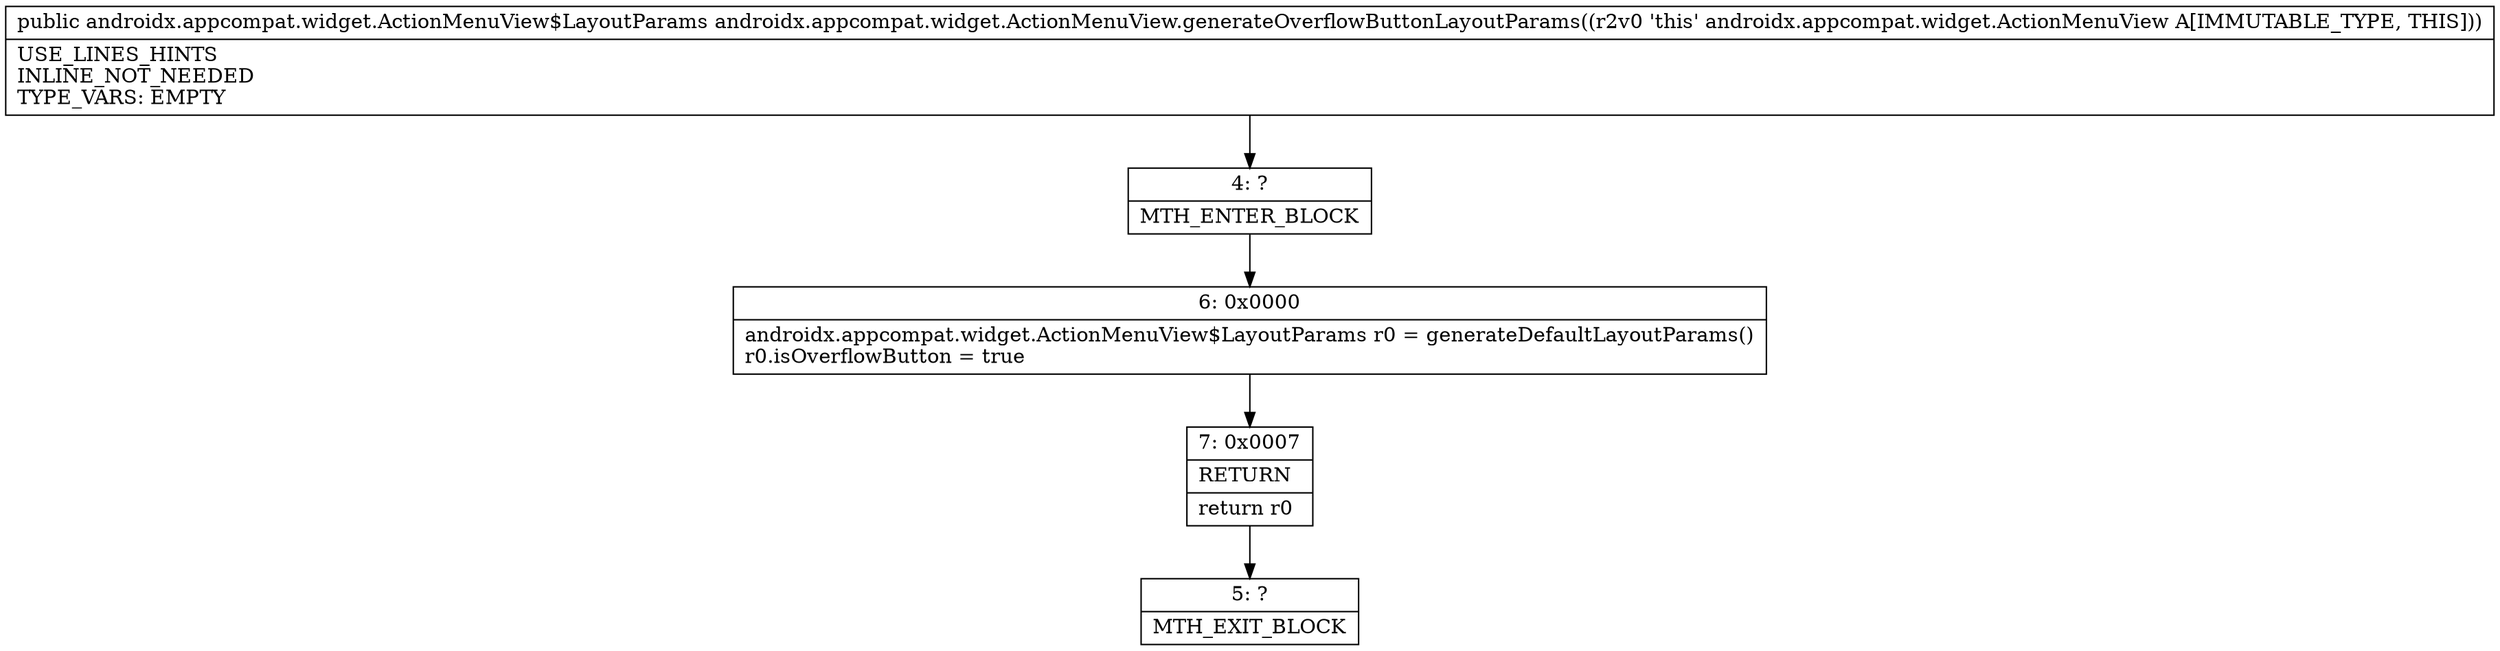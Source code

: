 digraph "CFG forandroidx.appcompat.widget.ActionMenuView.generateOverflowButtonLayoutParams()Landroidx\/appcompat\/widget\/ActionMenuView$LayoutParams;" {
Node_4 [shape=record,label="{4\:\ ?|MTH_ENTER_BLOCK\l}"];
Node_6 [shape=record,label="{6\:\ 0x0000|androidx.appcompat.widget.ActionMenuView$LayoutParams r0 = generateDefaultLayoutParams()\lr0.isOverflowButton = true\l}"];
Node_7 [shape=record,label="{7\:\ 0x0007|RETURN\l|return r0\l}"];
Node_5 [shape=record,label="{5\:\ ?|MTH_EXIT_BLOCK\l}"];
MethodNode[shape=record,label="{public androidx.appcompat.widget.ActionMenuView$LayoutParams androidx.appcompat.widget.ActionMenuView.generateOverflowButtonLayoutParams((r2v0 'this' androidx.appcompat.widget.ActionMenuView A[IMMUTABLE_TYPE, THIS]))  | USE_LINES_HINTS\lINLINE_NOT_NEEDED\lTYPE_VARS: EMPTY\l}"];
MethodNode -> Node_4;Node_4 -> Node_6;
Node_6 -> Node_7;
Node_7 -> Node_5;
}

